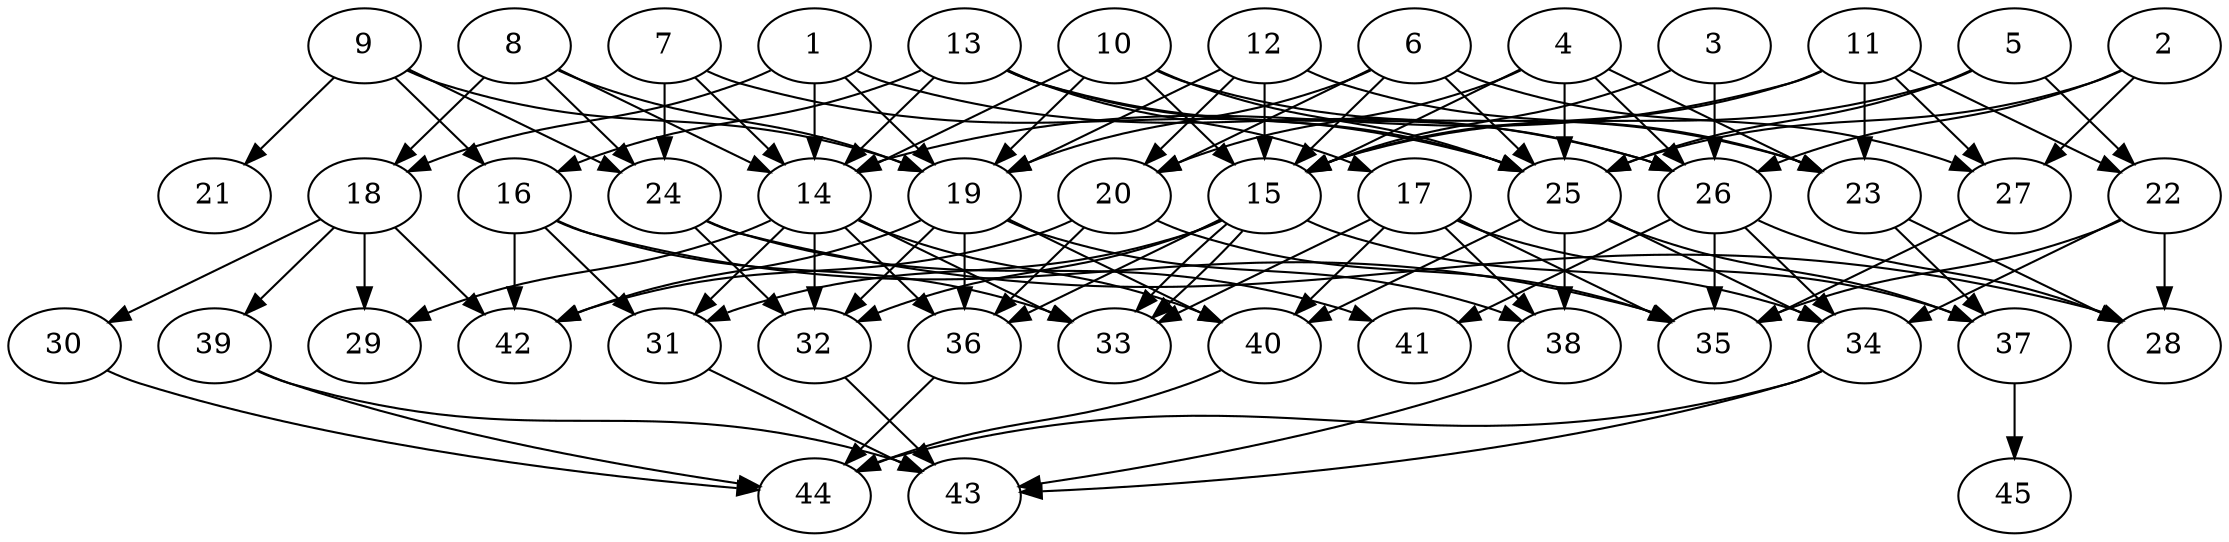 // DAG automatically generated by daggen at Thu Oct  3 14:07:23 2019
// ./daggen --dot -n 45 --ccr 0.5 --fat 0.7 --regular 0.9 --density 0.5 --mindata 5242880 --maxdata 52428800 
digraph G {
  1 [size="59846656", alpha="0.19", expect_size="29923328"] 
  1 -> 14 [size ="29923328"]
  1 -> 18 [size ="29923328"]
  1 -> 19 [size ="29923328"]
  1 -> 26 [size ="29923328"]
  2 [size="50108416", alpha="0.17", expect_size="25054208"] 
  2 -> 25 [size ="25054208"]
  2 -> 26 [size ="25054208"]
  2 -> 27 [size ="25054208"]
  3 [size="94515200", alpha="0.00", expect_size="47257600"] 
  3 -> 15 [size ="47257600"]
  3 -> 26 [size ="47257600"]
  4 [size="36065280", alpha="0.03", expect_size="18032640"] 
  4 -> 15 [size ="18032640"]
  4 -> 20 [size ="18032640"]
  4 -> 23 [size ="18032640"]
  4 -> 25 [size ="18032640"]
  4 -> 26 [size ="18032640"]
  5 [size="56733696", alpha="0.10", expect_size="28366848"] 
  5 -> 15 [size ="28366848"]
  5 -> 22 [size ="28366848"]
  5 -> 25 [size ="28366848"]
  6 [size="16513024", alpha="0.11", expect_size="8256512"] 
  6 -> 15 [size ="8256512"]
  6 -> 19 [size ="8256512"]
  6 -> 20 [size ="8256512"]
  6 -> 25 [size ="8256512"]
  6 -> 27 [size ="8256512"]
  7 [size="35174400", alpha="0.05", expect_size="17587200"] 
  7 -> 14 [size ="17587200"]
  7 -> 24 [size ="17587200"]
  7 -> 25 [size ="17587200"]
  8 [size="31049728", alpha="0.05", expect_size="15524864"] 
  8 -> 14 [size ="15524864"]
  8 -> 18 [size ="15524864"]
  8 -> 19 [size ="15524864"]
  8 -> 24 [size ="15524864"]
  9 [size="76900352", alpha="0.00", expect_size="38450176"] 
  9 -> 16 [size ="38450176"]
  9 -> 19 [size ="38450176"]
  9 -> 21 [size ="38450176"]
  9 -> 24 [size ="38450176"]
  10 [size="23681024", alpha="0.20", expect_size="11840512"] 
  10 -> 14 [size ="11840512"]
  10 -> 15 [size ="11840512"]
  10 -> 19 [size ="11840512"]
  10 -> 23 [size ="11840512"]
  10 -> 25 [size ="11840512"]
  11 [size="13096960", alpha="0.17", expect_size="6548480"] 
  11 -> 14 [size ="6548480"]
  11 -> 15 [size ="6548480"]
  11 -> 22 [size ="6548480"]
  11 -> 23 [size ="6548480"]
  11 -> 27 [size ="6548480"]
  12 [size="103559168", alpha="0.01", expect_size="51779584"] 
  12 -> 15 [size ="51779584"]
  12 -> 19 [size ="51779584"]
  12 -> 20 [size ="51779584"]
  12 -> 23 [size ="51779584"]
  13 [size="89892864", alpha="0.02", expect_size="44946432"] 
  13 -> 14 [size ="44946432"]
  13 -> 16 [size ="44946432"]
  13 -> 17 [size ="44946432"]
  13 -> 25 [size ="44946432"]
  13 -> 26 [size ="44946432"]
  14 [size="91910144", alpha="0.16", expect_size="45955072"] 
  14 -> 29 [size ="45955072"]
  14 -> 31 [size ="45955072"]
  14 -> 32 [size ="45955072"]
  14 -> 33 [size ="45955072"]
  14 -> 36 [size ="45955072"]
  14 -> 40 [size ="45955072"]
  15 [size="12828672", alpha="0.17", expect_size="6414336"] 
  15 -> 31 [size ="6414336"]
  15 -> 32 [size ="6414336"]
  15 -> 33 [size ="6414336"]
  15 -> 33 [size ="6414336"]
  15 -> 34 [size ="6414336"]
  15 -> 36 [size ="6414336"]
  16 [size="58740736", alpha="0.18", expect_size="29370368"] 
  16 -> 31 [size ="29370368"]
  16 -> 33 [size ="29370368"]
  16 -> 35 [size ="29370368"]
  16 -> 42 [size ="29370368"]
  17 [size="18333696", alpha="0.03", expect_size="9166848"] 
  17 -> 33 [size ="9166848"]
  17 -> 35 [size ="9166848"]
  17 -> 37 [size ="9166848"]
  17 -> 38 [size ="9166848"]
  17 -> 40 [size ="9166848"]
  18 [size="41099264", alpha="0.11", expect_size="20549632"] 
  18 -> 29 [size ="20549632"]
  18 -> 30 [size ="20549632"]
  18 -> 39 [size ="20549632"]
  18 -> 42 [size ="20549632"]
  19 [size="64905216", alpha="0.13", expect_size="32452608"] 
  19 -> 32 [size ="32452608"]
  19 -> 36 [size ="32452608"]
  19 -> 38 [size ="32452608"]
  19 -> 40 [size ="32452608"]
  19 -> 42 [size ="32452608"]
  20 [size="66785280", alpha="0.11", expect_size="33392640"] 
  20 -> 35 [size ="33392640"]
  20 -> 36 [size ="33392640"]
  20 -> 42 [size ="33392640"]
  21 [size="64688128", alpha="0.19", expect_size="32344064"] 
  22 [size="50831360", alpha="0.15", expect_size="25415680"] 
  22 -> 28 [size ="25415680"]
  22 -> 34 [size ="25415680"]
  22 -> 35 [size ="25415680"]
  23 [size="53741568", alpha="0.09", expect_size="26870784"] 
  23 -> 28 [size ="26870784"]
  23 -> 37 [size ="26870784"]
  24 [size="65341440", alpha="0.09", expect_size="32670720"] 
  24 -> 28 [size ="32670720"]
  24 -> 32 [size ="32670720"]
  24 -> 41 [size ="32670720"]
  25 [size="45049856", alpha="0.18", expect_size="22524928"] 
  25 -> 34 [size ="22524928"]
  25 -> 37 [size ="22524928"]
  25 -> 38 [size ="22524928"]
  25 -> 40 [size ="22524928"]
  26 [size="31381504", alpha="0.09", expect_size="15690752"] 
  26 -> 28 [size ="15690752"]
  26 -> 34 [size ="15690752"]
  26 -> 35 [size ="15690752"]
  26 -> 41 [size ="15690752"]
  27 [size="23308288", alpha="0.05", expect_size="11654144"] 
  27 -> 35 [size ="11654144"]
  28 [size="36018176", alpha="0.05", expect_size="18009088"] 
  29 [size="88762368", alpha="0.19", expect_size="44381184"] 
  30 [size="56489984", alpha="0.16", expect_size="28244992"] 
  30 -> 44 [size ="28244992"]
  31 [size="12337152", alpha="0.14", expect_size="6168576"] 
  31 -> 43 [size ="6168576"]
  32 [size="100040704", alpha="0.11", expect_size="50020352"] 
  32 -> 43 [size ="50020352"]
  33 [size="76105728", alpha="0.05", expect_size="38052864"] 
  34 [size="24563712", alpha="0.17", expect_size="12281856"] 
  34 -> 43 [size ="12281856"]
  34 -> 44 [size ="12281856"]
  35 [size="65368064", alpha="0.09", expect_size="32684032"] 
  36 [size="56023040", alpha="0.11", expect_size="28011520"] 
  36 -> 44 [size ="28011520"]
  37 [size="96931840", alpha="0.15", expect_size="48465920"] 
  37 -> 45 [size ="48465920"]
  38 [size="24037376", alpha="0.05", expect_size="12018688"] 
  38 -> 43 [size ="12018688"]
  39 [size="46651392", alpha="0.07", expect_size="23325696"] 
  39 -> 43 [size ="23325696"]
  39 -> 44 [size ="23325696"]
  40 [size="42442752", alpha="0.01", expect_size="21221376"] 
  40 -> 44 [size ="21221376"]
  41 [size="24610816", alpha="0.06", expect_size="12305408"] 
  42 [size="90138624", alpha="0.00", expect_size="45069312"] 
  43 [size="48984064", alpha="0.03", expect_size="24492032"] 
  44 [size="74926080", alpha="0.18", expect_size="37463040"] 
  45 [size="60649472", alpha="0.20", expect_size="30324736"] 
}
